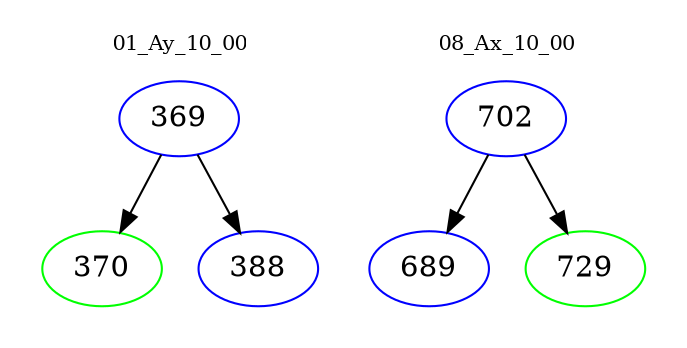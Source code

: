 digraph{
subgraph cluster_0 {
color = white
label = "01_Ay_10_00";
fontsize=10;
T0_369 [label="369", color="blue"]
T0_369 -> T0_370 [color="black"]
T0_370 [label="370", color="green"]
T0_369 -> T0_388 [color="black"]
T0_388 [label="388", color="blue"]
}
subgraph cluster_1 {
color = white
label = "08_Ax_10_00";
fontsize=10;
T1_702 [label="702", color="blue"]
T1_702 -> T1_689 [color="black"]
T1_689 [label="689", color="blue"]
T1_702 -> T1_729 [color="black"]
T1_729 [label="729", color="green"]
}
}
